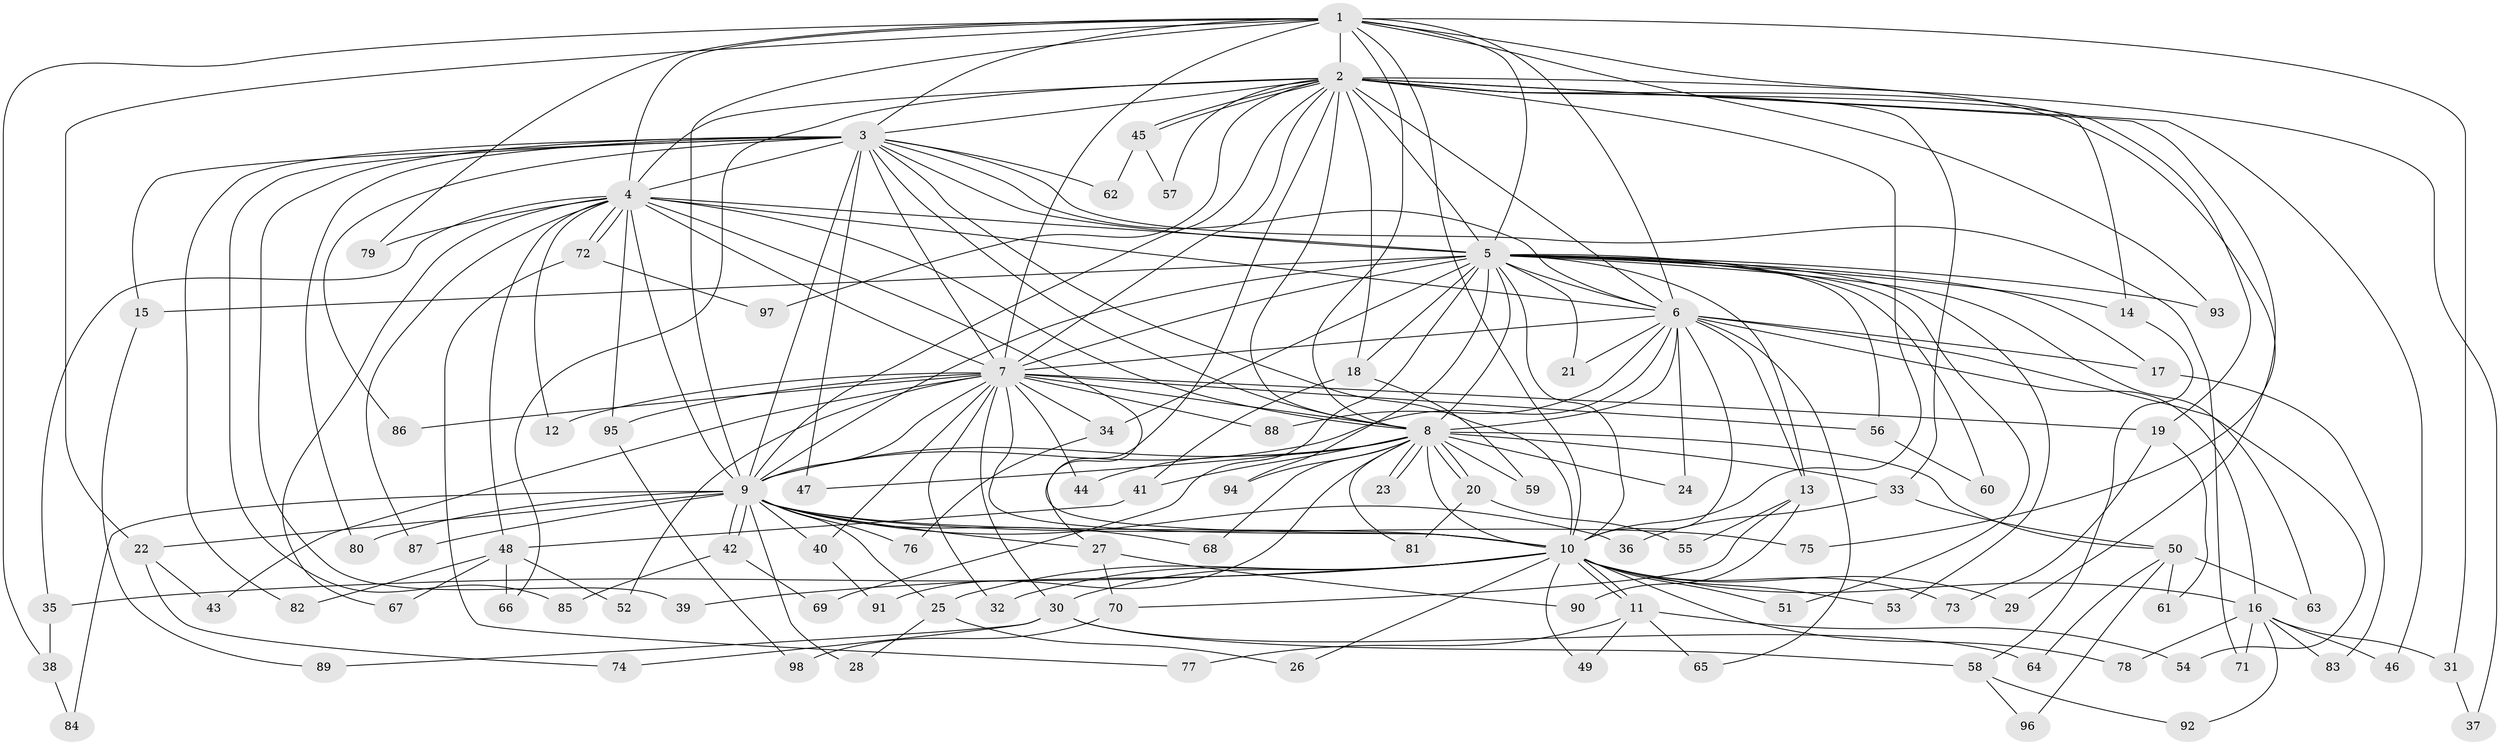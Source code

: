 // coarse degree distribution, {15: 0.02531645569620253, 19: 0.02531645569620253, 17: 0.02531645569620253, 23: 0.012658227848101266, 25: 0.012658227848101266, 33: 0.012658227848101266, 5: 0.02531645569620253, 2: 0.5949367088607594, 3: 0.1518987341772152, 8: 0.012658227848101266, 4: 0.0759493670886076, 6: 0.012658227848101266, 7: 0.012658227848101266}
// Generated by graph-tools (version 1.1) at 2025/51/02/27/25 19:51:48]
// undirected, 98 vertices, 221 edges
graph export_dot {
graph [start="1"]
  node [color=gray90,style=filled];
  1;
  2;
  3;
  4;
  5;
  6;
  7;
  8;
  9;
  10;
  11;
  12;
  13;
  14;
  15;
  16;
  17;
  18;
  19;
  20;
  21;
  22;
  23;
  24;
  25;
  26;
  27;
  28;
  29;
  30;
  31;
  32;
  33;
  34;
  35;
  36;
  37;
  38;
  39;
  40;
  41;
  42;
  43;
  44;
  45;
  46;
  47;
  48;
  49;
  50;
  51;
  52;
  53;
  54;
  55;
  56;
  57;
  58;
  59;
  60;
  61;
  62;
  63;
  64;
  65;
  66;
  67;
  68;
  69;
  70;
  71;
  72;
  73;
  74;
  75;
  76;
  77;
  78;
  79;
  80;
  81;
  82;
  83;
  84;
  85;
  86;
  87;
  88;
  89;
  90;
  91;
  92;
  93;
  94;
  95;
  96;
  97;
  98;
  1 -- 2;
  1 -- 3;
  1 -- 4;
  1 -- 5;
  1 -- 6;
  1 -- 7;
  1 -- 8;
  1 -- 9;
  1 -- 10;
  1 -- 22;
  1 -- 31;
  1 -- 38;
  1 -- 75;
  1 -- 79;
  1 -- 93;
  2 -- 3;
  2 -- 4;
  2 -- 5;
  2 -- 6;
  2 -- 7;
  2 -- 8;
  2 -- 9;
  2 -- 10;
  2 -- 14;
  2 -- 18;
  2 -- 19;
  2 -- 27;
  2 -- 29;
  2 -- 33;
  2 -- 37;
  2 -- 45;
  2 -- 45;
  2 -- 46;
  2 -- 57;
  2 -- 66;
  2 -- 97;
  3 -- 4;
  3 -- 5;
  3 -- 6;
  3 -- 7;
  3 -- 8;
  3 -- 9;
  3 -- 10;
  3 -- 15;
  3 -- 39;
  3 -- 47;
  3 -- 62;
  3 -- 71;
  3 -- 80;
  3 -- 82;
  3 -- 85;
  3 -- 86;
  4 -- 5;
  4 -- 6;
  4 -- 7;
  4 -- 8;
  4 -- 9;
  4 -- 10;
  4 -- 12;
  4 -- 35;
  4 -- 48;
  4 -- 67;
  4 -- 72;
  4 -- 72;
  4 -- 79;
  4 -- 87;
  4 -- 95;
  5 -- 6;
  5 -- 7;
  5 -- 8;
  5 -- 9;
  5 -- 10;
  5 -- 13;
  5 -- 14;
  5 -- 15;
  5 -- 17;
  5 -- 18;
  5 -- 21;
  5 -- 34;
  5 -- 51;
  5 -- 53;
  5 -- 56;
  5 -- 60;
  5 -- 63;
  5 -- 69;
  5 -- 93;
  5 -- 94;
  6 -- 7;
  6 -- 8;
  6 -- 9;
  6 -- 10;
  6 -- 13;
  6 -- 16;
  6 -- 17;
  6 -- 21;
  6 -- 24;
  6 -- 54;
  6 -- 65;
  6 -- 88;
  7 -- 8;
  7 -- 9;
  7 -- 10;
  7 -- 12;
  7 -- 19;
  7 -- 30;
  7 -- 32;
  7 -- 34;
  7 -- 40;
  7 -- 43;
  7 -- 44;
  7 -- 52;
  7 -- 56;
  7 -- 86;
  7 -- 88;
  7 -- 95;
  8 -- 9;
  8 -- 10;
  8 -- 20;
  8 -- 20;
  8 -- 23;
  8 -- 23;
  8 -- 24;
  8 -- 33;
  8 -- 41;
  8 -- 44;
  8 -- 47;
  8 -- 50;
  8 -- 59;
  8 -- 68;
  8 -- 81;
  8 -- 91;
  8 -- 94;
  9 -- 10;
  9 -- 22;
  9 -- 25;
  9 -- 27;
  9 -- 28;
  9 -- 36;
  9 -- 40;
  9 -- 42;
  9 -- 42;
  9 -- 68;
  9 -- 75;
  9 -- 76;
  9 -- 80;
  9 -- 84;
  9 -- 87;
  10 -- 11;
  10 -- 11;
  10 -- 16;
  10 -- 25;
  10 -- 26;
  10 -- 29;
  10 -- 30;
  10 -- 32;
  10 -- 35;
  10 -- 39;
  10 -- 49;
  10 -- 51;
  10 -- 53;
  10 -- 73;
  10 -- 78;
  11 -- 49;
  11 -- 54;
  11 -- 65;
  11 -- 77;
  13 -- 55;
  13 -- 70;
  13 -- 90;
  14 -- 58;
  15 -- 89;
  16 -- 31;
  16 -- 46;
  16 -- 71;
  16 -- 78;
  16 -- 83;
  16 -- 92;
  17 -- 83;
  18 -- 41;
  18 -- 59;
  19 -- 61;
  19 -- 73;
  20 -- 55;
  20 -- 81;
  22 -- 43;
  22 -- 74;
  25 -- 26;
  25 -- 28;
  27 -- 70;
  27 -- 90;
  30 -- 58;
  30 -- 64;
  30 -- 74;
  30 -- 89;
  31 -- 37;
  33 -- 36;
  33 -- 50;
  34 -- 76;
  35 -- 38;
  38 -- 84;
  40 -- 91;
  41 -- 48;
  42 -- 69;
  42 -- 85;
  45 -- 57;
  45 -- 62;
  48 -- 52;
  48 -- 66;
  48 -- 67;
  48 -- 82;
  50 -- 61;
  50 -- 63;
  50 -- 64;
  50 -- 96;
  56 -- 60;
  58 -- 92;
  58 -- 96;
  70 -- 98;
  72 -- 77;
  72 -- 97;
  95 -- 98;
}
